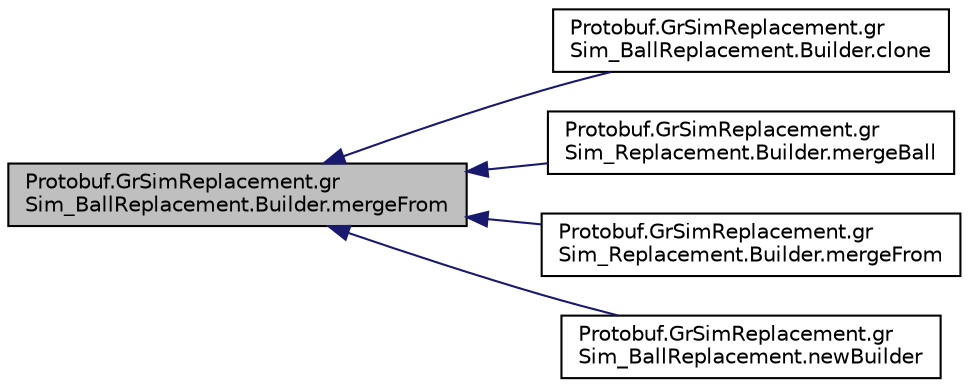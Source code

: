 digraph "Protobuf.GrSimReplacement.grSim_BallReplacement.Builder.mergeFrom"
{
 // INTERACTIVE_SVG=YES
  edge [fontname="Helvetica",fontsize="10",labelfontname="Helvetica",labelfontsize="10"];
  node [fontname="Helvetica",fontsize="10",shape=record];
  rankdir="LR";
  Node1 [label="Protobuf.GrSimReplacement.gr\lSim_BallReplacement.Builder.mergeFrom",height=0.2,width=0.4,color="black", fillcolor="grey75", style="filled", fontcolor="black"];
  Node1 -> Node2 [dir="back",color="midnightblue",fontsize="10",style="solid",fontname="Helvetica"];
  Node2 [label="Protobuf.GrSimReplacement.gr\lSim_BallReplacement.Builder.clone",height=0.2,width=0.4,color="black", fillcolor="white", style="filled",URL="$d1/daf/class_protobuf_1_1_gr_sim_replacement_1_1gr_sim___ball_replacement_1_1_builder.html#aa3e170e960f39bc91efb900f7769c82e"];
  Node1 -> Node3 [dir="back",color="midnightblue",fontsize="10",style="solid",fontname="Helvetica"];
  Node3 [label="Protobuf.GrSimReplacement.gr\lSim_Replacement.Builder.mergeBall",height=0.2,width=0.4,color="black", fillcolor="white", style="filled",URL="$de/d78/class_protobuf_1_1_gr_sim_replacement_1_1gr_sim___replacement_1_1_builder.html#af5c3938e17a43622fca98a6401daab4c"];
  Node1 -> Node4 [dir="back",color="midnightblue",fontsize="10",style="solid",fontname="Helvetica"];
  Node4 [label="Protobuf.GrSimReplacement.gr\lSim_Replacement.Builder.mergeFrom",height=0.2,width=0.4,color="black", fillcolor="white", style="filled",URL="$de/d78/class_protobuf_1_1_gr_sim_replacement_1_1gr_sim___replacement_1_1_builder.html#a425fae80877194246b5d140180b6988d"];
  Node1 -> Node5 [dir="back",color="midnightblue",fontsize="10",style="solid",fontname="Helvetica"];
  Node5 [label="Protobuf.GrSimReplacement.gr\lSim_BallReplacement.newBuilder",height=0.2,width=0.4,color="black", fillcolor="white", style="filled",URL="$d2/dea/class_protobuf_1_1_gr_sim_replacement_1_1gr_sim___ball_replacement.html#a25eeb4668a92d54f22fdd7450466fead"];
}
